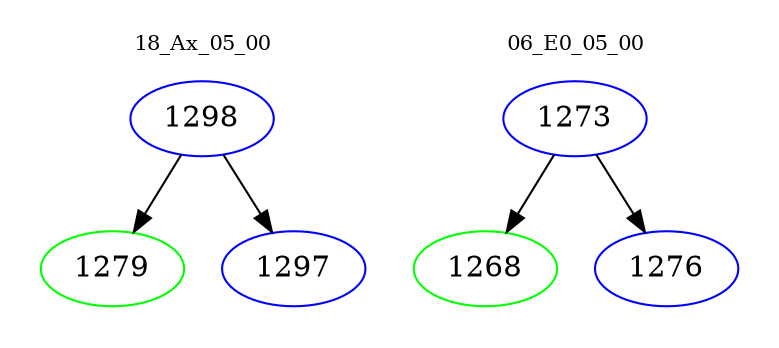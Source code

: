 digraph{
subgraph cluster_0 {
color = white
label = "18_Ax_05_00";
fontsize=10;
T0_1298 [label="1298", color="blue"]
T0_1298 -> T0_1279 [color="black"]
T0_1279 [label="1279", color="green"]
T0_1298 -> T0_1297 [color="black"]
T0_1297 [label="1297", color="blue"]
}
subgraph cluster_1 {
color = white
label = "06_E0_05_00";
fontsize=10;
T1_1273 [label="1273", color="blue"]
T1_1273 -> T1_1268 [color="black"]
T1_1268 [label="1268", color="green"]
T1_1273 -> T1_1276 [color="black"]
T1_1276 [label="1276", color="blue"]
}
}
